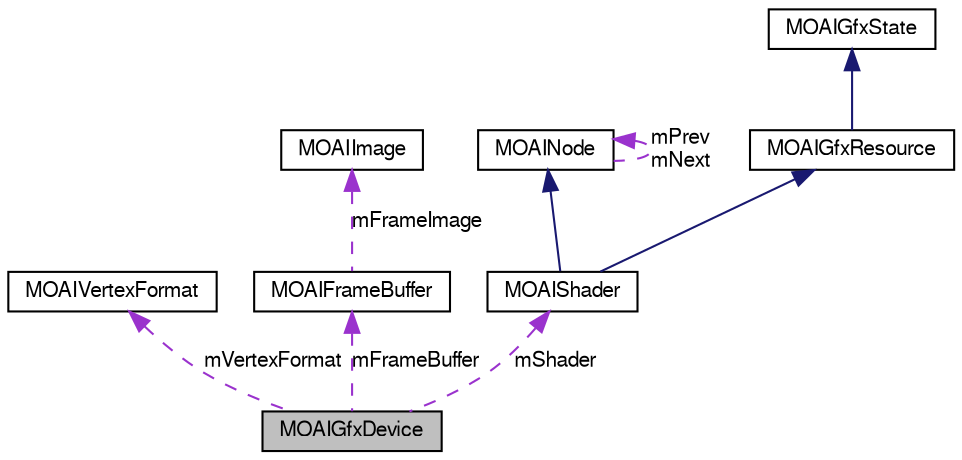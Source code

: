 digraph G
{
  edge [fontname="FreeSans",fontsize="10",labelfontname="FreeSans",labelfontsize="10"];
  node [fontname="FreeSans",fontsize="10",shape=record];
  Node1 [label="MOAIGfxDevice",height=0.2,width=0.4,color="black", fillcolor="grey75", style="filled" fontcolor="black"];
  Node2 -> Node1 [dir=back,color="darkorchid3",fontsize="10",style="dashed",label="mVertexFormat",fontname="FreeSans"];
  Node2 [label="MOAIVertexFormat",height=0.2,width=0.4,color="black", fillcolor="white", style="filled",URL="$class_m_o_a_i_vertex_format.html",tooltip="Vertex format class."];
  Node3 -> Node1 [dir=back,color="darkorchid3",fontsize="10",style="dashed",label="mFrameBuffer",fontname="FreeSans"];
  Node3 [label="MOAIFrameBuffer",height=0.2,width=0.4,color="black", fillcolor="white", style="filled",URL="$class_m_o_a_i_frame_buffer.html",tooltip="MOAIFrameBuffer is responsible for drawing a list of MOAIRenderable objects. MOAIRenderable is the ba..."];
  Node4 -> Node3 [dir=back,color="darkorchid3",fontsize="10",style="dashed",label="mFrameImage",fontname="FreeSans"];
  Node4 [label="MOAIImage",height=0.2,width=0.4,color="black", fillcolor="white", style="filled",URL="$class_m_o_a_i_image.html",tooltip="Image/bitmap class.   	&lt;table cellpadding=&quot;8&quot;&gt;&lt;tr&gt; &lt;td vertical-align=&quot;..."];
  Node5 -> Node1 [dir=back,color="darkorchid3",fontsize="10",style="dashed",label="mShader",fontname="FreeSans"];
  Node5 [label="MOAIShader",height=0.2,width=0.4,color="black", fillcolor="white", style="filled",URL="$class_m_o_a_i_shader.html",tooltip="Programmable shader class.   	&lt;table cellpadding=&quot;8&quot;&gt;&lt;tr&gt; &lt;td vertical-align..."];
  Node6 -> Node5 [dir=back,color="midnightblue",fontsize="10",style="solid",fontname="FreeSans"];
  Node6 [label="MOAINode",height=0.2,width=0.4,color="black", fillcolor="white", style="filled",URL="$class_m_o_a_i_node.html",tooltip="Base for all attribute bearing Moai objects and dependency graph nodes."];
  Node6 -> Node6 [dir=back,color="darkorchid3",fontsize="10",style="dashed",label="mPrev\nmNext",fontname="FreeSans"];
  Node7 -> Node5 [dir=back,color="midnightblue",fontsize="10",style="solid",fontname="FreeSans"];
  Node7 [label="MOAIGfxResource",height=0.2,width=0.4,color="black", fillcolor="white", style="filled",URL="$class_m_o_a_i_gfx_resource.html",tooltip="Base class for graphics resources owned by OpenGL. Implements resource lifecycle including restoratio..."];
  Node8 -> Node7 [dir=back,color="midnightblue",fontsize="10",style="solid",fontname="FreeSans"];
  Node8 [label="MOAIGfxState",height=0.2,width=0.4,color="black", fillcolor="white", style="filled",URL="$class_m_o_a_i_gfx_state.html",tooltip="Abstract base class for objects that represent changes to graphics state."];
}
